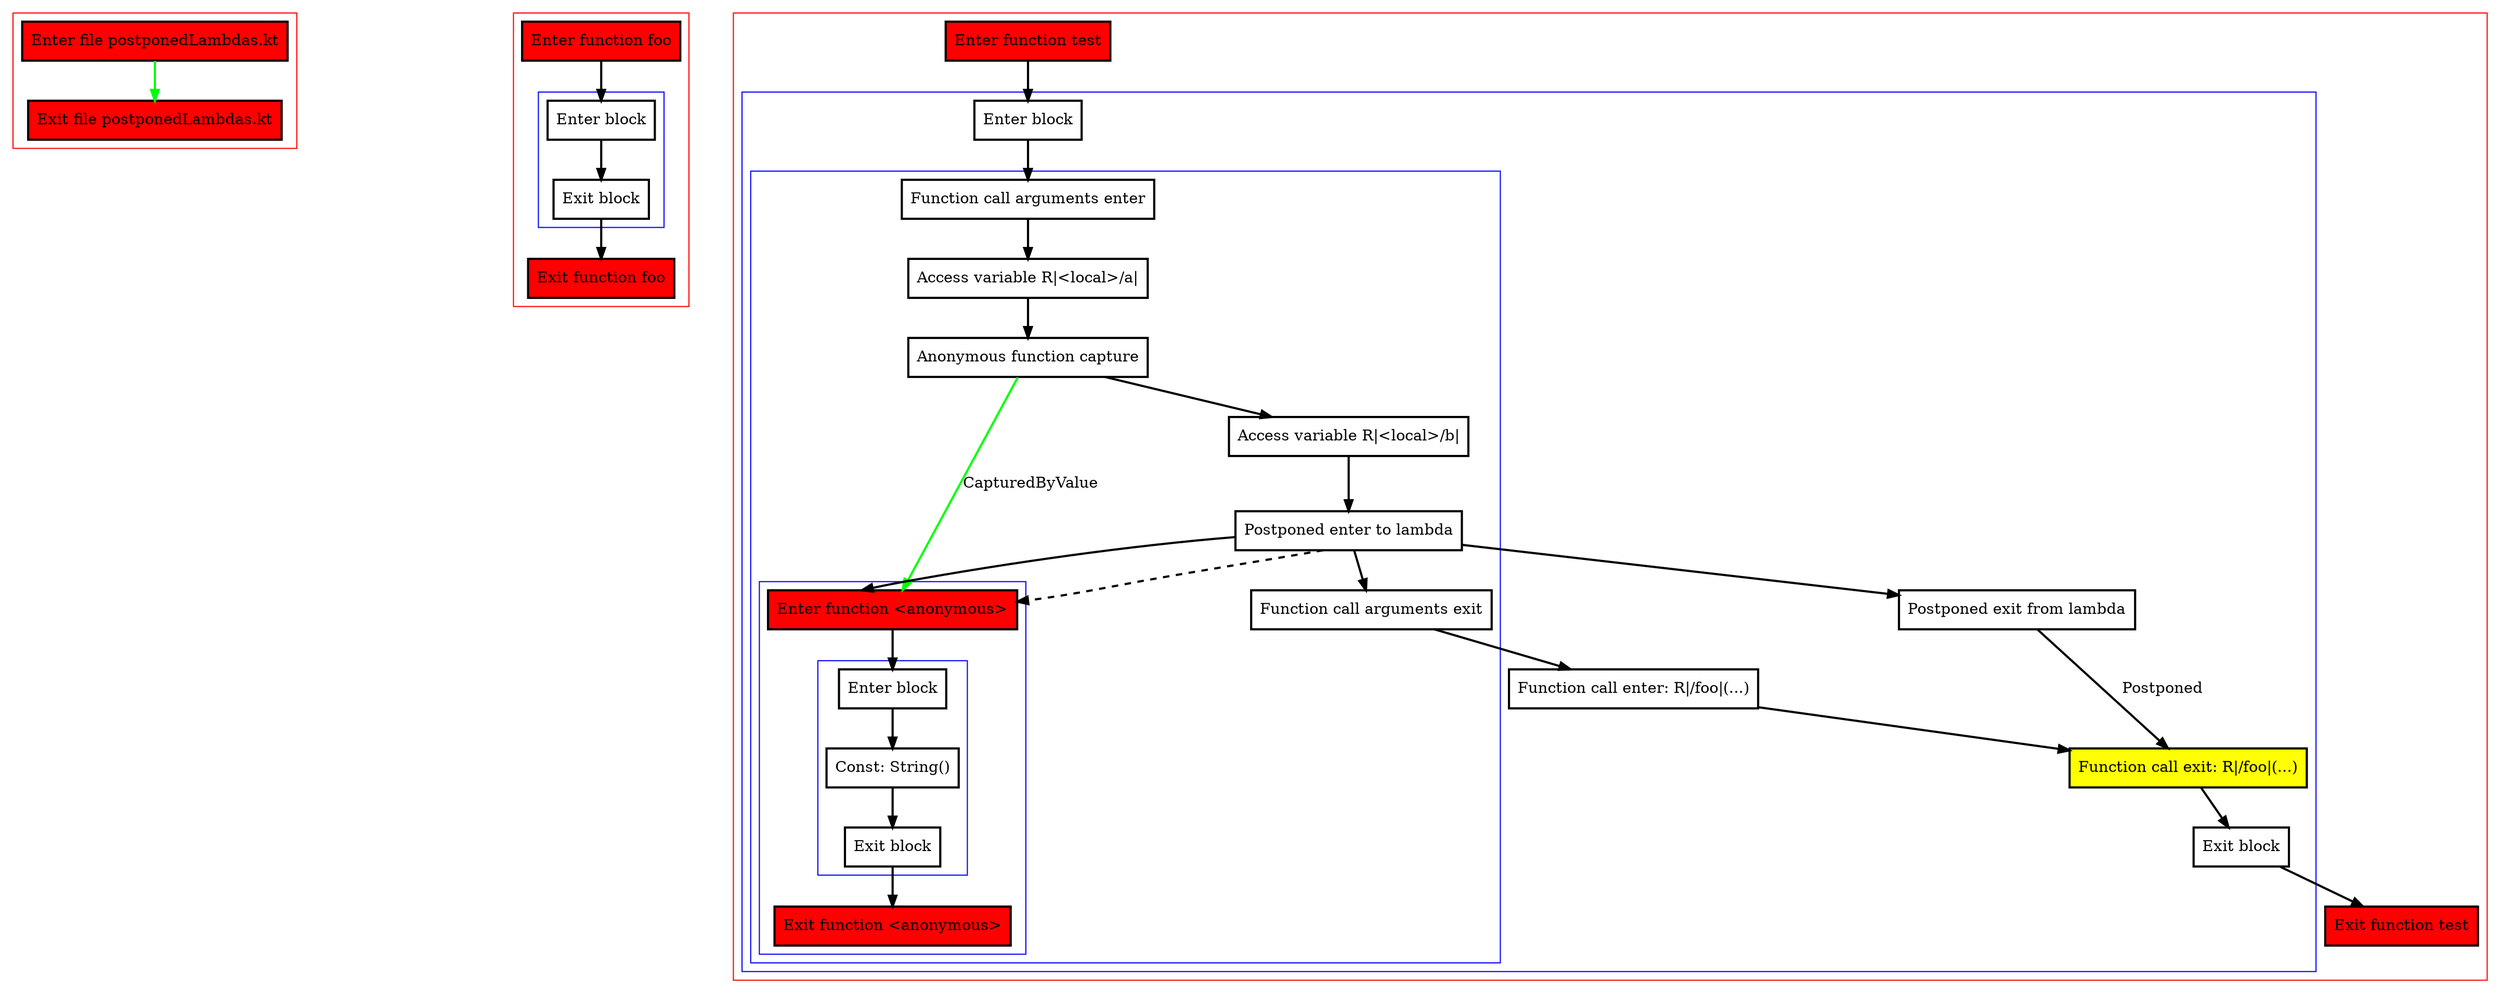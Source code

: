 digraph postponedLambdas_kt {
    graph [nodesep=3]
    node [shape=box penwidth=2]
    edge [penwidth=2]

    subgraph cluster_0 {
        color=red
        0 [label="Enter file postponedLambdas.kt" style="filled" fillcolor=red];
        1 [label="Exit file postponedLambdas.kt" style="filled" fillcolor=red];
    }
    0 -> {1} [color=green];

    subgraph cluster_1 {
        color=red
        2 [label="Enter function foo" style="filled" fillcolor=red];
        subgraph cluster_2 {
            color=blue
            3 [label="Enter block"];
            4 [label="Exit block"];
        }
        5 [label="Exit function foo" style="filled" fillcolor=red];
    }
    2 -> {3};
    3 -> {4};
    4 -> {5};

    subgraph cluster_3 {
        color=red
        6 [label="Enter function test" style="filled" fillcolor=red];
        subgraph cluster_4 {
            color=blue
            7 [label="Enter block"];
            subgraph cluster_5 {
                color=blue
                8 [label="Function call arguments enter"];
                9 [label="Access variable R|<local>/a|"];
                10 [label="Anonymous function capture"];
                11 [label="Access variable R|<local>/b|"];
                12 [label="Postponed enter to lambda"];
                subgraph cluster_6 {
                    color=blue
                    13 [label="Enter function <anonymous>" style="filled" fillcolor=red];
                    subgraph cluster_7 {
                        color=blue
                        14 [label="Enter block"];
                        15 [label="Const: String()"];
                        16 [label="Exit block"];
                    }
                    17 [label="Exit function <anonymous>" style="filled" fillcolor=red];
                }
                18 [label="Function call arguments exit"];
            }
            19 [label="Function call enter: R|/foo|(...)"];
            20 [label="Postponed exit from lambda"];
            21 [label="Function call exit: R|/foo|(...)" style="filled" fillcolor=yellow];
            22 [label="Exit block"];
        }
        23 [label="Exit function test" style="filled" fillcolor=red];
    }
    6 -> {7};
    7 -> {8};
    8 -> {9};
    9 -> {10};
    10 -> {11};
    10 -> {13} [color=green label="CapturedByValue"];
    11 -> {12};
    12 -> {13 18 20};
    12 -> {13} [style=dashed];
    13 -> {14};
    14 -> {15};
    15 -> {16};
    16 -> {17};
    18 -> {19};
    19 -> {21};
    20 -> {21} [label="Postponed"];
    21 -> {22};
    22 -> {23};

}
